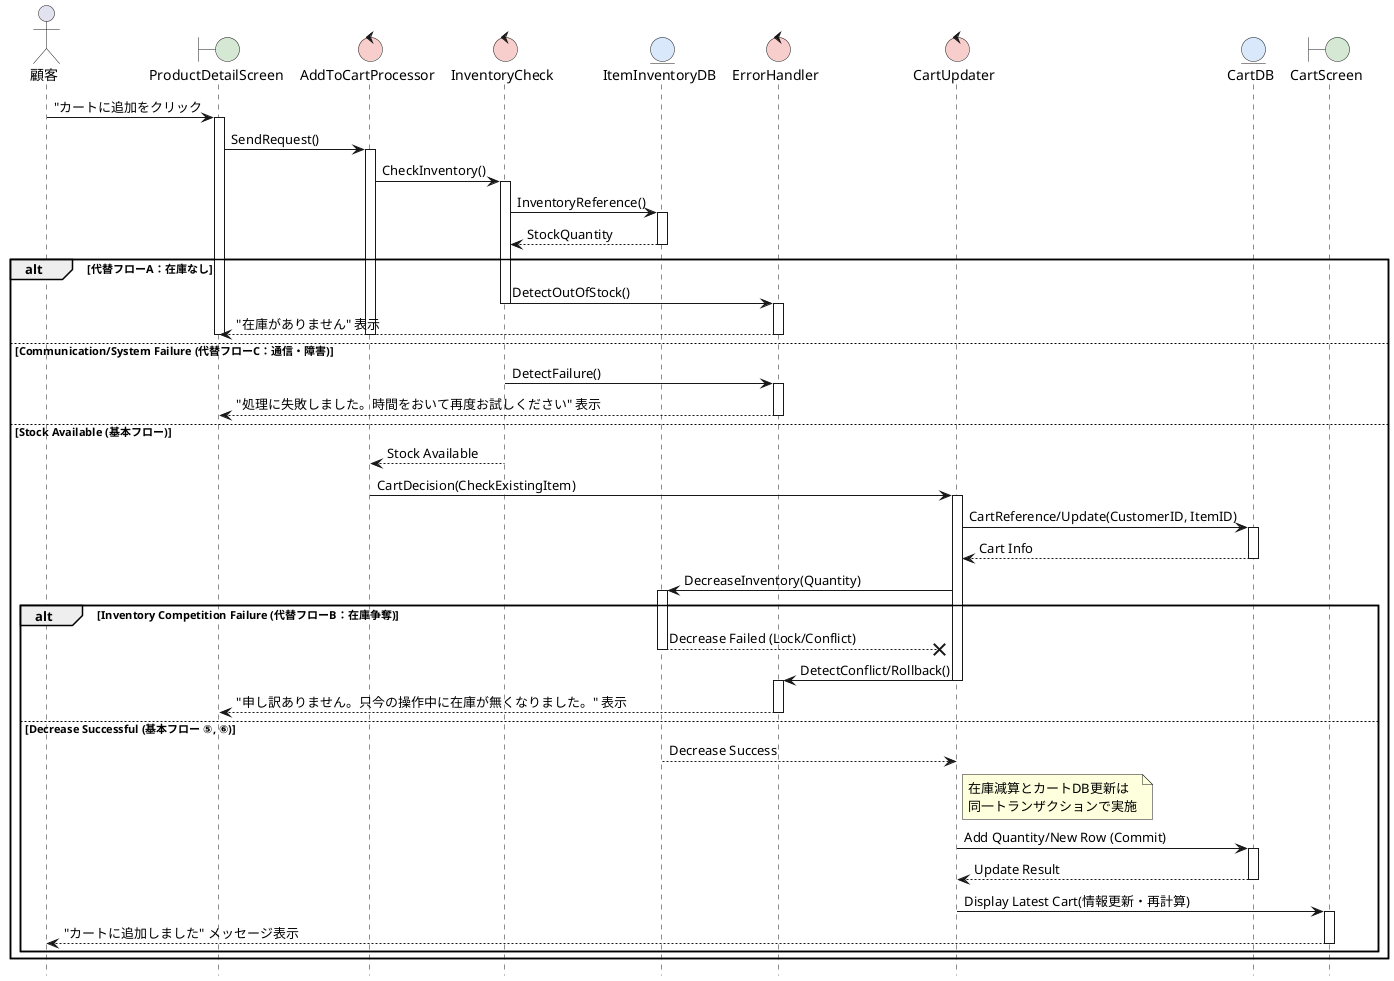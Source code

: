 @startuml OnlineShopping-AddToCartSequenceDiagram
hide footbox
skinparam boundaryBackgroundColor #D5E8D4
skinparam controlBackgroundColor  #F8CECC
skinparam entityBackgroundColor   #DAE8FC

actor 顧客
boundary ProductDetailScreen
control AddToCartProcessor
control InventoryCheck
entity ItemInventoryDB
control ErrorHandler
control CartUpdater
entity CartDB
boundary CartScreen

顧客 -> ProductDetailScreen: "カートに追加をクリック
activate ProductDetailScreen

ProductDetailScreen -> AddToCartProcessor: SendRequest()
activate AddToCartProcessor

AddToCartProcessor -> InventoryCheck: CheckInventory()
activate InventoryCheck
InventoryCheck -> ItemInventoryDB: InventoryReference()
activate ItemInventoryDB
ItemInventoryDB --> InventoryCheck: StockQuantity
deactivate ItemInventoryDB

alt 代替フローA：在庫なし
    InventoryCheck -> ErrorHandler: DetectOutOfStock()
    deactivate InventoryCheck
    activate ErrorHandler
    ErrorHandler --> ProductDetailScreen: "在庫がありません" 表示
    deactivate ErrorHandler
    deactivate AddToCartProcessor
    deactivate ProductDetailScreen
    
else Communication/System Failure (代替フローC：通信・障害)
    InventoryCheck -> ErrorHandler: DetectFailure()
    deactivate InventoryCheck
    activate ErrorHandler
    ErrorHandler --> ProductDetailScreen: "処理に失敗しました。時間をおいて再度お試しください" 表示
    deactivate ErrorHandler
    deactivate AddToCartProcessor
    deactivate ProductDetailScreen
    
else Stock Available (基本フロー)
    InventoryCheck --> AddToCartProcessor: Stock Available
    deactivate InventoryCheck

    AddToCartProcessor -> CartUpdater: CartDecision(CheckExistingItem)
    activate CartUpdater
    CartUpdater -> CartDB: CartReference/Update(CustomerID, ItemID)
    activate CartDB
    CartDB --> CartUpdater: Cart Info
    deactivate CartDB

    CartUpdater -> ItemInventoryDB: DecreaseInventory(Quantity)
    activate ItemInventoryDB

    alt Inventory Competition Failure (代替フローB：在庫争奪)
        ItemInventoryDB --X CartUpdater: Decrease Failed (Lock/Conflict)
        deactivate ItemInventoryDB
        CartUpdater -> ErrorHandler: DetectConflict/Rollback()
        deactivate CartUpdater
        activate ErrorHandler
        ErrorHandler --> ProductDetailScreen: "申し訳ありません。只今の操作中に在庫が無くなりました。" 表示
        deactivate ErrorHandler
        deactivate AddToCartProcessor
        deactivate ProductDetailScreen
        
    else Decrease Successful (基本フロー ⑤, ⑥)
        ItemInventoryDB --> CartUpdater: Decrease Success
        deactivate ItemInventoryDB
        
        note right of CartUpdater
          在庫減算とカートDB更新は
          同一トランザクションで実施
        end note
        
        CartUpdater -> CartDB: Add Quantity/New Row (Commit)
        activate CartDB
        CartDB --> CartUpdater: Update Result
        deactivate CartDB
        
        CartUpdater -> CartScreen: Display Latest Cart(情報更新・再計算)
        deactivate CartUpdater
        deactivate AddToCartProcessor
        deactivate ProductDetailScreen
        activate CartScreen
        
        CartScreen --> 顧客: "カートに追加しました" メッセージ表示
        deactivate CartScreen
    end
end

@enduml